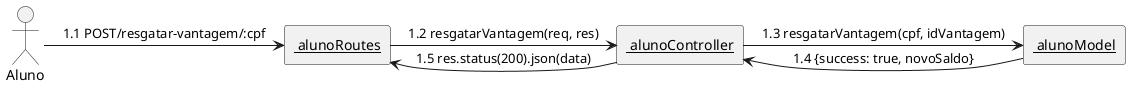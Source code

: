 @startuml
skinparam linestyle ortho
actor "Aluno" as aluno
rectangle "<u> alunoRoutes" as routes
rectangle "<u> alunoController" as controller
rectangle "<u> alunoModel" as model

aluno -right-> routes: 1.1 POST/resgatar-vantagem/:cpf 
routes -right-> controller: 1.2 resgatarVantagem(req, res) 
controller -right-> model: 1.3 resgatarVantagem(cpf, idVantagem) 
model -left-> controller: 1.4 {success: true, novoSaldo}
controller -left-> routes:  1.5 res.status(200).json(data)
@enduml
